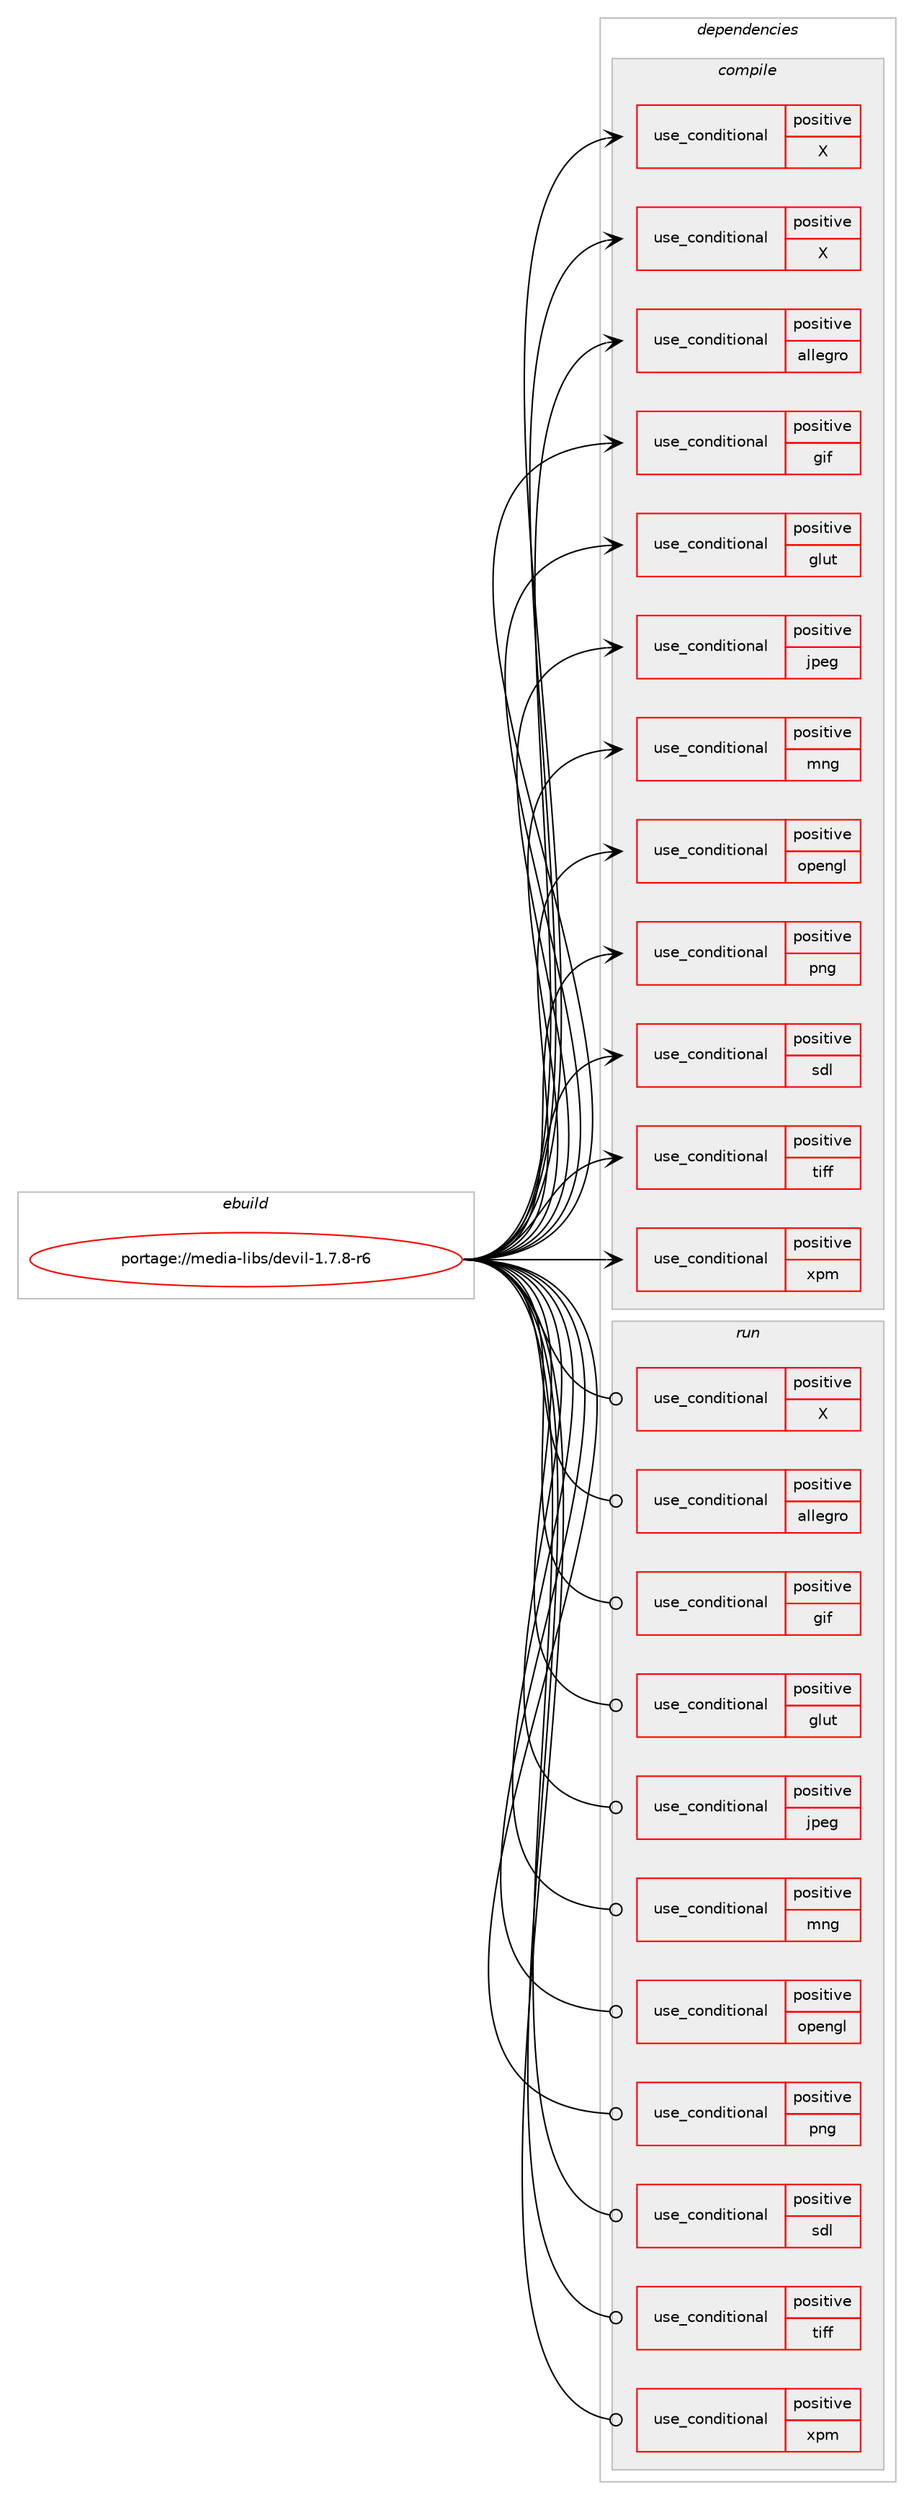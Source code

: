 digraph prolog {

# *************
# Graph options
# *************

newrank=true;
concentrate=true;
compound=true;
graph [rankdir=LR,fontname=Helvetica,fontsize=10,ranksep=1.5];#, ranksep=2.5, nodesep=0.2];
edge  [arrowhead=vee];
node  [fontname=Helvetica,fontsize=10];

# **********
# The ebuild
# **********

subgraph cluster_leftcol {
color=gray;
rank=same;
label=<<i>ebuild</i>>;
id [label="portage://media-libs/devil-1.7.8-r6", color=red, width=4, href="../media-libs/devil-1.7.8-r6.svg"];
}

# ****************
# The dependencies
# ****************

subgraph cluster_midcol {
color=gray;
label=<<i>dependencies</i>>;
subgraph cluster_compile {
fillcolor="#eeeeee";
style=filled;
label=<<i>compile</i>>;
subgraph cond72898 {
dependency153952 [label=<<TABLE BORDER="0" CELLBORDER="1" CELLSPACING="0" CELLPADDING="4"><TR><TD ROWSPAN="3" CELLPADDING="10">use_conditional</TD></TR><TR><TD>positive</TD></TR><TR><TD>X</TD></TR></TABLE>>, shape=none, color=red];
# *** BEGIN UNKNOWN DEPENDENCY TYPE (TODO) ***
# dependency153952 -> package_dependency(portage://media-libs/devil-1.7.8-r6,install,no,x11-base,xorg-proto,none,[,,],[],[])
# *** END UNKNOWN DEPENDENCY TYPE (TODO) ***

}
id:e -> dependency153952:w [weight=20,style="solid",arrowhead="vee"];
subgraph cond72899 {
dependency153953 [label=<<TABLE BORDER="0" CELLBORDER="1" CELLSPACING="0" CELLPADDING="4"><TR><TD ROWSPAN="3" CELLPADDING="10">use_conditional</TD></TR><TR><TD>positive</TD></TR><TR><TD>X</TD></TR></TABLE>>, shape=none, color=red];
# *** BEGIN UNKNOWN DEPENDENCY TYPE (TODO) ***
# dependency153953 -> package_dependency(portage://media-libs/devil-1.7.8-r6,install,no,x11-libs,libXext,none,[,,],[],[])
# *** END UNKNOWN DEPENDENCY TYPE (TODO) ***

# *** BEGIN UNKNOWN DEPENDENCY TYPE (TODO) ***
# dependency153953 -> package_dependency(portage://media-libs/devil-1.7.8-r6,install,no,x11-libs,libX11,none,[,,],[],[])
# *** END UNKNOWN DEPENDENCY TYPE (TODO) ***

# *** BEGIN UNKNOWN DEPENDENCY TYPE (TODO) ***
# dependency153953 -> package_dependency(portage://media-libs/devil-1.7.8-r6,install,no,x11-libs,libXrender,none,[,,],[],[])
# *** END UNKNOWN DEPENDENCY TYPE (TODO) ***

}
id:e -> dependency153953:w [weight=20,style="solid",arrowhead="vee"];
subgraph cond72900 {
dependency153954 [label=<<TABLE BORDER="0" CELLBORDER="1" CELLSPACING="0" CELLPADDING="4"><TR><TD ROWSPAN="3" CELLPADDING="10">use_conditional</TD></TR><TR><TD>positive</TD></TR><TR><TD>allegro</TD></TR></TABLE>>, shape=none, color=red];
# *** BEGIN UNKNOWN DEPENDENCY TYPE (TODO) ***
# dependency153954 -> package_dependency(portage://media-libs/devil-1.7.8-r6,install,no,media-libs,allegro,none,[,,],[slot(0)],[])
# *** END UNKNOWN DEPENDENCY TYPE (TODO) ***

}
id:e -> dependency153954:w [weight=20,style="solid",arrowhead="vee"];
subgraph cond72901 {
dependency153955 [label=<<TABLE BORDER="0" CELLBORDER="1" CELLSPACING="0" CELLPADDING="4"><TR><TD ROWSPAN="3" CELLPADDING="10">use_conditional</TD></TR><TR><TD>positive</TD></TR><TR><TD>gif</TD></TR></TABLE>>, shape=none, color=red];
# *** BEGIN UNKNOWN DEPENDENCY TYPE (TODO) ***
# dependency153955 -> package_dependency(portage://media-libs/devil-1.7.8-r6,install,no,media-libs,giflib,none,[,,],any_same_slot,[])
# *** END UNKNOWN DEPENDENCY TYPE (TODO) ***

}
id:e -> dependency153955:w [weight=20,style="solid",arrowhead="vee"];
subgraph cond72902 {
dependency153956 [label=<<TABLE BORDER="0" CELLBORDER="1" CELLSPACING="0" CELLPADDING="4"><TR><TD ROWSPAN="3" CELLPADDING="10">use_conditional</TD></TR><TR><TD>positive</TD></TR><TR><TD>glut</TD></TR></TABLE>>, shape=none, color=red];
# *** BEGIN UNKNOWN DEPENDENCY TYPE (TODO) ***
# dependency153956 -> package_dependency(portage://media-libs/devil-1.7.8-r6,install,no,media-libs,freeglut,none,[,,],[],[])
# *** END UNKNOWN DEPENDENCY TYPE (TODO) ***

}
id:e -> dependency153956:w [weight=20,style="solid",arrowhead="vee"];
subgraph cond72903 {
dependency153957 [label=<<TABLE BORDER="0" CELLBORDER="1" CELLSPACING="0" CELLPADDING="4"><TR><TD ROWSPAN="3" CELLPADDING="10">use_conditional</TD></TR><TR><TD>positive</TD></TR><TR><TD>jpeg</TD></TR></TABLE>>, shape=none, color=red];
# *** BEGIN UNKNOWN DEPENDENCY TYPE (TODO) ***
# dependency153957 -> package_dependency(portage://media-libs/devil-1.7.8-r6,install,no,media-libs,libjpeg-turbo,none,[,,],any_same_slot,[])
# *** END UNKNOWN DEPENDENCY TYPE (TODO) ***

}
id:e -> dependency153957:w [weight=20,style="solid",arrowhead="vee"];
subgraph cond72904 {
dependency153958 [label=<<TABLE BORDER="0" CELLBORDER="1" CELLSPACING="0" CELLPADDING="4"><TR><TD ROWSPAN="3" CELLPADDING="10">use_conditional</TD></TR><TR><TD>positive</TD></TR><TR><TD>mng</TD></TR></TABLE>>, shape=none, color=red];
# *** BEGIN UNKNOWN DEPENDENCY TYPE (TODO) ***
# dependency153958 -> package_dependency(portage://media-libs/devil-1.7.8-r6,install,no,media-libs,libmng,none,[,,],any_same_slot,[])
# *** END UNKNOWN DEPENDENCY TYPE (TODO) ***

}
id:e -> dependency153958:w [weight=20,style="solid",arrowhead="vee"];
subgraph cond72905 {
dependency153959 [label=<<TABLE BORDER="0" CELLBORDER="1" CELLSPACING="0" CELLPADDING="4"><TR><TD ROWSPAN="3" CELLPADDING="10">use_conditional</TD></TR><TR><TD>positive</TD></TR><TR><TD>opengl</TD></TR></TABLE>>, shape=none, color=red];
# *** BEGIN UNKNOWN DEPENDENCY TYPE (TODO) ***
# dependency153959 -> package_dependency(portage://media-libs/devil-1.7.8-r6,install,no,virtual,opengl,none,[,,],[],[])
# *** END UNKNOWN DEPENDENCY TYPE (TODO) ***

# *** BEGIN UNKNOWN DEPENDENCY TYPE (TODO) ***
# dependency153959 -> package_dependency(portage://media-libs/devil-1.7.8-r6,install,no,virtual,glu,none,[,,],[],[])
# *** END UNKNOWN DEPENDENCY TYPE (TODO) ***

}
id:e -> dependency153959:w [weight=20,style="solid",arrowhead="vee"];
subgraph cond72906 {
dependency153960 [label=<<TABLE BORDER="0" CELLBORDER="1" CELLSPACING="0" CELLPADDING="4"><TR><TD ROWSPAN="3" CELLPADDING="10">use_conditional</TD></TR><TR><TD>positive</TD></TR><TR><TD>png</TD></TR></TABLE>>, shape=none, color=red];
# *** BEGIN UNKNOWN DEPENDENCY TYPE (TODO) ***
# dependency153960 -> package_dependency(portage://media-libs/devil-1.7.8-r6,install,no,media-libs,libpng,none,[,,],any_same_slot,[])
# *** END UNKNOWN DEPENDENCY TYPE (TODO) ***

}
id:e -> dependency153960:w [weight=20,style="solid",arrowhead="vee"];
subgraph cond72907 {
dependency153961 [label=<<TABLE BORDER="0" CELLBORDER="1" CELLSPACING="0" CELLPADDING="4"><TR><TD ROWSPAN="3" CELLPADDING="10">use_conditional</TD></TR><TR><TD>positive</TD></TR><TR><TD>sdl</TD></TR></TABLE>>, shape=none, color=red];
# *** BEGIN UNKNOWN DEPENDENCY TYPE (TODO) ***
# dependency153961 -> package_dependency(portage://media-libs/devil-1.7.8-r6,install,no,media-libs,libsdl,none,[,,],[],[])
# *** END UNKNOWN DEPENDENCY TYPE (TODO) ***

}
id:e -> dependency153961:w [weight=20,style="solid",arrowhead="vee"];
subgraph cond72908 {
dependency153962 [label=<<TABLE BORDER="0" CELLBORDER="1" CELLSPACING="0" CELLPADDING="4"><TR><TD ROWSPAN="3" CELLPADDING="10">use_conditional</TD></TR><TR><TD>positive</TD></TR><TR><TD>tiff</TD></TR></TABLE>>, shape=none, color=red];
# *** BEGIN UNKNOWN DEPENDENCY TYPE (TODO) ***
# dependency153962 -> package_dependency(portage://media-libs/devil-1.7.8-r6,install,no,media-libs,tiff,none,[,,],any_same_slot,[])
# *** END UNKNOWN DEPENDENCY TYPE (TODO) ***

}
id:e -> dependency153962:w [weight=20,style="solid",arrowhead="vee"];
subgraph cond72909 {
dependency153963 [label=<<TABLE BORDER="0" CELLBORDER="1" CELLSPACING="0" CELLPADDING="4"><TR><TD ROWSPAN="3" CELLPADDING="10">use_conditional</TD></TR><TR><TD>positive</TD></TR><TR><TD>xpm</TD></TR></TABLE>>, shape=none, color=red];
# *** BEGIN UNKNOWN DEPENDENCY TYPE (TODO) ***
# dependency153963 -> package_dependency(portage://media-libs/devil-1.7.8-r6,install,no,x11-libs,libXpm,none,[,,],[],[])
# *** END UNKNOWN DEPENDENCY TYPE (TODO) ***

}
id:e -> dependency153963:w [weight=20,style="solid",arrowhead="vee"];
}
subgraph cluster_compileandrun {
fillcolor="#eeeeee";
style=filled;
label=<<i>compile and run</i>>;
}
subgraph cluster_run {
fillcolor="#eeeeee";
style=filled;
label=<<i>run</i>>;
subgraph cond72910 {
dependency153964 [label=<<TABLE BORDER="0" CELLBORDER="1" CELLSPACING="0" CELLPADDING="4"><TR><TD ROWSPAN="3" CELLPADDING="10">use_conditional</TD></TR><TR><TD>positive</TD></TR><TR><TD>X</TD></TR></TABLE>>, shape=none, color=red];
# *** BEGIN UNKNOWN DEPENDENCY TYPE (TODO) ***
# dependency153964 -> package_dependency(portage://media-libs/devil-1.7.8-r6,run,no,x11-libs,libXext,none,[,,],[],[])
# *** END UNKNOWN DEPENDENCY TYPE (TODO) ***

# *** BEGIN UNKNOWN DEPENDENCY TYPE (TODO) ***
# dependency153964 -> package_dependency(portage://media-libs/devil-1.7.8-r6,run,no,x11-libs,libX11,none,[,,],[],[])
# *** END UNKNOWN DEPENDENCY TYPE (TODO) ***

# *** BEGIN UNKNOWN DEPENDENCY TYPE (TODO) ***
# dependency153964 -> package_dependency(portage://media-libs/devil-1.7.8-r6,run,no,x11-libs,libXrender,none,[,,],[],[])
# *** END UNKNOWN DEPENDENCY TYPE (TODO) ***

}
id:e -> dependency153964:w [weight=20,style="solid",arrowhead="odot"];
subgraph cond72911 {
dependency153965 [label=<<TABLE BORDER="0" CELLBORDER="1" CELLSPACING="0" CELLPADDING="4"><TR><TD ROWSPAN="3" CELLPADDING="10">use_conditional</TD></TR><TR><TD>positive</TD></TR><TR><TD>allegro</TD></TR></TABLE>>, shape=none, color=red];
# *** BEGIN UNKNOWN DEPENDENCY TYPE (TODO) ***
# dependency153965 -> package_dependency(portage://media-libs/devil-1.7.8-r6,run,no,media-libs,allegro,none,[,,],[slot(0)],[])
# *** END UNKNOWN DEPENDENCY TYPE (TODO) ***

}
id:e -> dependency153965:w [weight=20,style="solid",arrowhead="odot"];
subgraph cond72912 {
dependency153966 [label=<<TABLE BORDER="0" CELLBORDER="1" CELLSPACING="0" CELLPADDING="4"><TR><TD ROWSPAN="3" CELLPADDING="10">use_conditional</TD></TR><TR><TD>positive</TD></TR><TR><TD>gif</TD></TR></TABLE>>, shape=none, color=red];
# *** BEGIN UNKNOWN DEPENDENCY TYPE (TODO) ***
# dependency153966 -> package_dependency(portage://media-libs/devil-1.7.8-r6,run,no,media-libs,giflib,none,[,,],any_same_slot,[])
# *** END UNKNOWN DEPENDENCY TYPE (TODO) ***

}
id:e -> dependency153966:w [weight=20,style="solid",arrowhead="odot"];
subgraph cond72913 {
dependency153967 [label=<<TABLE BORDER="0" CELLBORDER="1" CELLSPACING="0" CELLPADDING="4"><TR><TD ROWSPAN="3" CELLPADDING="10">use_conditional</TD></TR><TR><TD>positive</TD></TR><TR><TD>glut</TD></TR></TABLE>>, shape=none, color=red];
# *** BEGIN UNKNOWN DEPENDENCY TYPE (TODO) ***
# dependency153967 -> package_dependency(portage://media-libs/devil-1.7.8-r6,run,no,media-libs,freeglut,none,[,,],[],[])
# *** END UNKNOWN DEPENDENCY TYPE (TODO) ***

}
id:e -> dependency153967:w [weight=20,style="solid",arrowhead="odot"];
subgraph cond72914 {
dependency153968 [label=<<TABLE BORDER="0" CELLBORDER="1" CELLSPACING="0" CELLPADDING="4"><TR><TD ROWSPAN="3" CELLPADDING="10">use_conditional</TD></TR><TR><TD>positive</TD></TR><TR><TD>jpeg</TD></TR></TABLE>>, shape=none, color=red];
# *** BEGIN UNKNOWN DEPENDENCY TYPE (TODO) ***
# dependency153968 -> package_dependency(portage://media-libs/devil-1.7.8-r6,run,no,media-libs,libjpeg-turbo,none,[,,],any_same_slot,[])
# *** END UNKNOWN DEPENDENCY TYPE (TODO) ***

}
id:e -> dependency153968:w [weight=20,style="solid",arrowhead="odot"];
subgraph cond72915 {
dependency153969 [label=<<TABLE BORDER="0" CELLBORDER="1" CELLSPACING="0" CELLPADDING="4"><TR><TD ROWSPAN="3" CELLPADDING="10">use_conditional</TD></TR><TR><TD>positive</TD></TR><TR><TD>mng</TD></TR></TABLE>>, shape=none, color=red];
# *** BEGIN UNKNOWN DEPENDENCY TYPE (TODO) ***
# dependency153969 -> package_dependency(portage://media-libs/devil-1.7.8-r6,run,no,media-libs,libmng,none,[,,],any_same_slot,[])
# *** END UNKNOWN DEPENDENCY TYPE (TODO) ***

}
id:e -> dependency153969:w [weight=20,style="solid",arrowhead="odot"];
subgraph cond72916 {
dependency153970 [label=<<TABLE BORDER="0" CELLBORDER="1" CELLSPACING="0" CELLPADDING="4"><TR><TD ROWSPAN="3" CELLPADDING="10">use_conditional</TD></TR><TR><TD>positive</TD></TR><TR><TD>opengl</TD></TR></TABLE>>, shape=none, color=red];
# *** BEGIN UNKNOWN DEPENDENCY TYPE (TODO) ***
# dependency153970 -> package_dependency(portage://media-libs/devil-1.7.8-r6,run,no,virtual,opengl,none,[,,],[],[])
# *** END UNKNOWN DEPENDENCY TYPE (TODO) ***

# *** BEGIN UNKNOWN DEPENDENCY TYPE (TODO) ***
# dependency153970 -> package_dependency(portage://media-libs/devil-1.7.8-r6,run,no,virtual,glu,none,[,,],[],[])
# *** END UNKNOWN DEPENDENCY TYPE (TODO) ***

}
id:e -> dependency153970:w [weight=20,style="solid",arrowhead="odot"];
subgraph cond72917 {
dependency153971 [label=<<TABLE BORDER="0" CELLBORDER="1" CELLSPACING="0" CELLPADDING="4"><TR><TD ROWSPAN="3" CELLPADDING="10">use_conditional</TD></TR><TR><TD>positive</TD></TR><TR><TD>png</TD></TR></TABLE>>, shape=none, color=red];
# *** BEGIN UNKNOWN DEPENDENCY TYPE (TODO) ***
# dependency153971 -> package_dependency(portage://media-libs/devil-1.7.8-r6,run,no,media-libs,libpng,none,[,,],any_same_slot,[])
# *** END UNKNOWN DEPENDENCY TYPE (TODO) ***

}
id:e -> dependency153971:w [weight=20,style="solid",arrowhead="odot"];
subgraph cond72918 {
dependency153972 [label=<<TABLE BORDER="0" CELLBORDER="1" CELLSPACING="0" CELLPADDING="4"><TR><TD ROWSPAN="3" CELLPADDING="10">use_conditional</TD></TR><TR><TD>positive</TD></TR><TR><TD>sdl</TD></TR></TABLE>>, shape=none, color=red];
# *** BEGIN UNKNOWN DEPENDENCY TYPE (TODO) ***
# dependency153972 -> package_dependency(portage://media-libs/devil-1.7.8-r6,run,no,media-libs,libsdl,none,[,,],[],[])
# *** END UNKNOWN DEPENDENCY TYPE (TODO) ***

}
id:e -> dependency153972:w [weight=20,style="solid",arrowhead="odot"];
subgraph cond72919 {
dependency153973 [label=<<TABLE BORDER="0" CELLBORDER="1" CELLSPACING="0" CELLPADDING="4"><TR><TD ROWSPAN="3" CELLPADDING="10">use_conditional</TD></TR><TR><TD>positive</TD></TR><TR><TD>tiff</TD></TR></TABLE>>, shape=none, color=red];
# *** BEGIN UNKNOWN DEPENDENCY TYPE (TODO) ***
# dependency153973 -> package_dependency(portage://media-libs/devil-1.7.8-r6,run,no,media-libs,tiff,none,[,,],any_same_slot,[])
# *** END UNKNOWN DEPENDENCY TYPE (TODO) ***

}
id:e -> dependency153973:w [weight=20,style="solid",arrowhead="odot"];
subgraph cond72920 {
dependency153974 [label=<<TABLE BORDER="0" CELLBORDER="1" CELLSPACING="0" CELLPADDING="4"><TR><TD ROWSPAN="3" CELLPADDING="10">use_conditional</TD></TR><TR><TD>positive</TD></TR><TR><TD>xpm</TD></TR></TABLE>>, shape=none, color=red];
# *** BEGIN UNKNOWN DEPENDENCY TYPE (TODO) ***
# dependency153974 -> package_dependency(portage://media-libs/devil-1.7.8-r6,run,no,x11-libs,libXpm,none,[,,],[],[])
# *** END UNKNOWN DEPENDENCY TYPE (TODO) ***

}
id:e -> dependency153974:w [weight=20,style="solid",arrowhead="odot"];
}
}

# **************
# The candidates
# **************

subgraph cluster_choices {
rank=same;
color=gray;
label=<<i>candidates</i>>;

}

}
